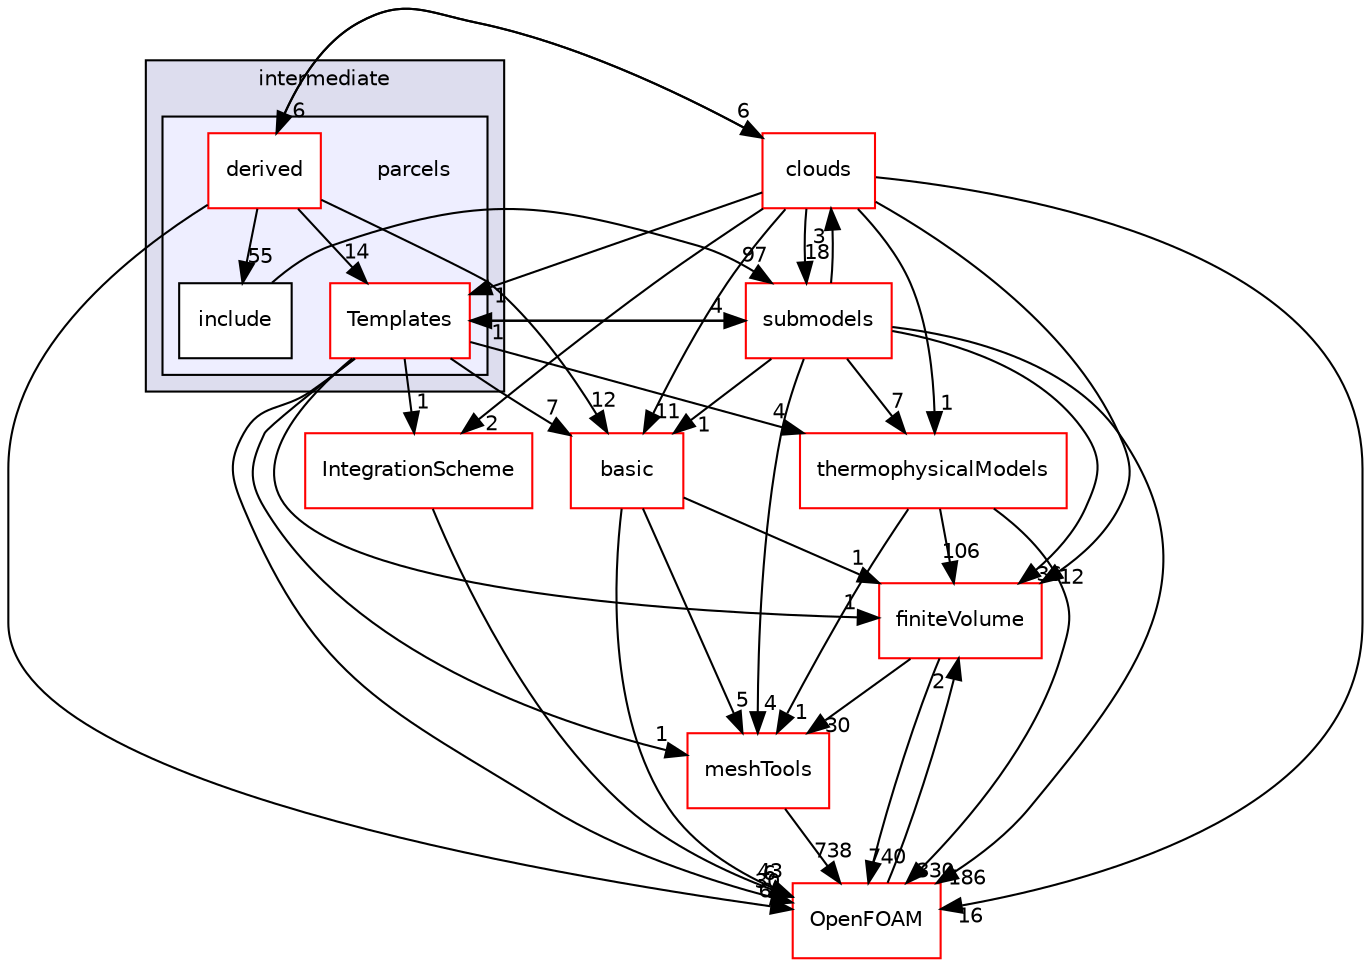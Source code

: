 digraph "src/lagrangian/intermediate/parcels" {
  bgcolor=transparent;
  compound=true
  node [ fontsize="10", fontname="Helvetica"];
  edge [ labelfontsize="10", labelfontname="Helvetica"];
  subgraph clusterdir_d3c32a493136c130c1f0d51f4f35c297 {
    graph [ bgcolor="#ddddee", pencolor="black", label="intermediate" fontname="Helvetica", fontsize="10", URL="dir_d3c32a493136c130c1f0d51f4f35c297.html"]
  subgraph clusterdir_b8d19ddbdf0975644e34192d6313800e {
    graph [ bgcolor="#eeeeff", pencolor="black", label="" URL="dir_b8d19ddbdf0975644e34192d6313800e.html"];
    dir_b8d19ddbdf0975644e34192d6313800e [shape=plaintext label="parcels"];
    dir_d25ce32b8f85f1a08cd016b541e3d76e [shape=box label="derived" color="red" fillcolor="white" style="filled" URL="dir_d25ce32b8f85f1a08cd016b541e3d76e.html"];
    dir_5ad2c1d6ebf0f238b9e7d5151a24f37c [shape=box label="include" color="black" fillcolor="white" style="filled" URL="dir_5ad2c1d6ebf0f238b9e7d5151a24f37c.html"];
    dir_0e9805b96b2bf461314a136059d44950 [shape=box label="Templates" color="red" fillcolor="white" style="filled" URL="dir_0e9805b96b2bf461314a136059d44950.html"];
  }
  }
  dir_9bd15774b555cf7259a6fa18f99fe99b [shape=box label="finiteVolume" color="red" URL="dir_9bd15774b555cf7259a6fa18f99fe99b.html"];
  dir_bdd630a78c14e3d279a2564e7964fc69 [shape=box label="clouds" color="red" URL="dir_bdd630a78c14e3d279a2564e7964fc69.html"];
  dir_ae30ad0bef50cf391b24c614251bb9fd [shape=box label="meshTools" color="red" URL="dir_ae30ad0bef50cf391b24c614251bb9fd.html"];
  dir_2778d089ec5c4f66810b11f753867003 [shape=box label="thermophysicalModels" color="red" URL="dir_2778d089ec5c4f66810b11f753867003.html"];
  dir_c5473ff19b20e6ec4dfe5c310b3778a8 [shape=box label="OpenFOAM" color="red" URL="dir_c5473ff19b20e6ec4dfe5c310b3778a8.html"];
  dir_09df4de2b5aaa842302a6556950f73f6 [shape=box label="IntegrationScheme" color="red" URL="dir_09df4de2b5aaa842302a6556950f73f6.html"];
  dir_584e0ab0901b4327f36f4285cac7f2f8 [shape=box label="basic" color="red" URL="dir_584e0ab0901b4327f36f4285cac7f2f8.html"];
  dir_825de5f87f0ef3ae7d76ccd6a5458244 [shape=box label="submodels" color="red" URL="dir_825de5f87f0ef3ae7d76ccd6a5458244.html"];
  dir_9bd15774b555cf7259a6fa18f99fe99b->dir_ae30ad0bef50cf391b24c614251bb9fd [headlabel="30", labeldistance=1.5 headhref="dir_000892_001804.html"];
  dir_9bd15774b555cf7259a6fa18f99fe99b->dir_c5473ff19b20e6ec4dfe5c310b3778a8 [headlabel="740", labeldistance=1.5 headhref="dir_000892_001950.html"];
  dir_bdd630a78c14e3d279a2564e7964fc69->dir_9bd15774b555cf7259a6fa18f99fe99b [headlabel="12", labeldistance=1.5 headhref="dir_001484_000892.html"];
  dir_bdd630a78c14e3d279a2564e7964fc69->dir_0e9805b96b2bf461314a136059d44950 [headlabel="1", labeldistance=1.5 headhref="dir_001484_001530.html"];
  dir_bdd630a78c14e3d279a2564e7964fc69->dir_2778d089ec5c4f66810b11f753867003 [headlabel="1", labeldistance=1.5 headhref="dir_001484_001233.html"];
  dir_bdd630a78c14e3d279a2564e7964fc69->dir_d25ce32b8f85f1a08cd016b541e3d76e [headlabel="6", labeldistance=1.5 headhref="dir_001484_001513.html"];
  dir_bdd630a78c14e3d279a2564e7964fc69->dir_c5473ff19b20e6ec4dfe5c310b3778a8 [headlabel="16", labeldistance=1.5 headhref="dir_001484_001950.html"];
  dir_bdd630a78c14e3d279a2564e7964fc69->dir_09df4de2b5aaa842302a6556950f73f6 [headlabel="2", labeldistance=1.5 headhref="dir_001484_001505.html"];
  dir_bdd630a78c14e3d279a2564e7964fc69->dir_584e0ab0901b4327f36f4285cac7f2f8 [headlabel="11", labeldistance=1.5 headhref="dir_001484_001419.html"];
  dir_bdd630a78c14e3d279a2564e7964fc69->dir_825de5f87f0ef3ae7d76ccd6a5458244 [headlabel="18", labeldistance=1.5 headhref="dir_001484_001443.html"];
  dir_ae30ad0bef50cf391b24c614251bb9fd->dir_c5473ff19b20e6ec4dfe5c310b3778a8 [headlabel="738", labeldistance=1.5 headhref="dir_001804_001950.html"];
  dir_0e9805b96b2bf461314a136059d44950->dir_9bd15774b555cf7259a6fa18f99fe99b [headlabel="1", labeldistance=1.5 headhref="dir_001530_000892.html"];
  dir_0e9805b96b2bf461314a136059d44950->dir_ae30ad0bef50cf391b24c614251bb9fd [headlabel="1", labeldistance=1.5 headhref="dir_001530_001804.html"];
  dir_0e9805b96b2bf461314a136059d44950->dir_2778d089ec5c4f66810b11f753867003 [headlabel="4", labeldistance=1.5 headhref="dir_001530_001233.html"];
  dir_0e9805b96b2bf461314a136059d44950->dir_c5473ff19b20e6ec4dfe5c310b3778a8 [headlabel="30", labeldistance=1.5 headhref="dir_001530_001950.html"];
  dir_0e9805b96b2bf461314a136059d44950->dir_09df4de2b5aaa842302a6556950f73f6 [headlabel="1", labeldistance=1.5 headhref="dir_001530_001505.html"];
  dir_0e9805b96b2bf461314a136059d44950->dir_584e0ab0901b4327f36f4285cac7f2f8 [headlabel="7", labeldistance=1.5 headhref="dir_001530_001419.html"];
  dir_0e9805b96b2bf461314a136059d44950->dir_825de5f87f0ef3ae7d76ccd6a5458244 [headlabel="4", labeldistance=1.5 headhref="dir_001530_001443.html"];
  dir_2778d089ec5c4f66810b11f753867003->dir_9bd15774b555cf7259a6fa18f99fe99b [headlabel="106", labeldistance=1.5 headhref="dir_001233_000892.html"];
  dir_2778d089ec5c4f66810b11f753867003->dir_ae30ad0bef50cf391b24c614251bb9fd [headlabel="1", labeldistance=1.5 headhref="dir_001233_001804.html"];
  dir_2778d089ec5c4f66810b11f753867003->dir_c5473ff19b20e6ec4dfe5c310b3778a8 [headlabel="330", labeldistance=1.5 headhref="dir_001233_001950.html"];
  dir_d25ce32b8f85f1a08cd016b541e3d76e->dir_bdd630a78c14e3d279a2564e7964fc69 [headlabel="6", labeldistance=1.5 headhref="dir_001513_001484.html"];
  dir_d25ce32b8f85f1a08cd016b541e3d76e->dir_0e9805b96b2bf461314a136059d44950 [headlabel="14", labeldistance=1.5 headhref="dir_001513_001530.html"];
  dir_d25ce32b8f85f1a08cd016b541e3d76e->dir_c5473ff19b20e6ec4dfe5c310b3778a8 [headlabel="6", labeldistance=1.5 headhref="dir_001513_001950.html"];
  dir_d25ce32b8f85f1a08cd016b541e3d76e->dir_5ad2c1d6ebf0f238b9e7d5151a24f37c [headlabel="55", labeldistance=1.5 headhref="dir_001513_001529.html"];
  dir_d25ce32b8f85f1a08cd016b541e3d76e->dir_584e0ab0901b4327f36f4285cac7f2f8 [headlabel="12", labeldistance=1.5 headhref="dir_001513_001419.html"];
  dir_c5473ff19b20e6ec4dfe5c310b3778a8->dir_9bd15774b555cf7259a6fa18f99fe99b [headlabel="2", labeldistance=1.5 headhref="dir_001950_000892.html"];
  dir_5ad2c1d6ebf0f238b9e7d5151a24f37c->dir_825de5f87f0ef3ae7d76ccd6a5458244 [headlabel="97", labeldistance=1.5 headhref="dir_001529_001443.html"];
  dir_09df4de2b5aaa842302a6556950f73f6->dir_c5473ff19b20e6ec4dfe5c310b3778a8 [headlabel="6", labeldistance=1.5 headhref="dir_001505_001950.html"];
  dir_584e0ab0901b4327f36f4285cac7f2f8->dir_9bd15774b555cf7259a6fa18f99fe99b [headlabel="1", labeldistance=1.5 headhref="dir_001419_000892.html"];
  dir_584e0ab0901b4327f36f4285cac7f2f8->dir_ae30ad0bef50cf391b24c614251bb9fd [headlabel="5", labeldistance=1.5 headhref="dir_001419_001804.html"];
  dir_584e0ab0901b4327f36f4285cac7f2f8->dir_c5473ff19b20e6ec4dfe5c310b3778a8 [headlabel="43", labeldistance=1.5 headhref="dir_001419_001950.html"];
  dir_825de5f87f0ef3ae7d76ccd6a5458244->dir_9bd15774b555cf7259a6fa18f99fe99b [headlabel="36", labeldistance=1.5 headhref="dir_001443_000892.html"];
  dir_825de5f87f0ef3ae7d76ccd6a5458244->dir_bdd630a78c14e3d279a2564e7964fc69 [headlabel="3", labeldistance=1.5 headhref="dir_001443_001484.html"];
  dir_825de5f87f0ef3ae7d76ccd6a5458244->dir_ae30ad0bef50cf391b24c614251bb9fd [headlabel="4", labeldistance=1.5 headhref="dir_001443_001804.html"];
  dir_825de5f87f0ef3ae7d76ccd6a5458244->dir_0e9805b96b2bf461314a136059d44950 [headlabel="1", labeldistance=1.5 headhref="dir_001443_001530.html"];
  dir_825de5f87f0ef3ae7d76ccd6a5458244->dir_2778d089ec5c4f66810b11f753867003 [headlabel="7", labeldistance=1.5 headhref="dir_001443_001233.html"];
  dir_825de5f87f0ef3ae7d76ccd6a5458244->dir_c5473ff19b20e6ec4dfe5c310b3778a8 [headlabel="186", labeldistance=1.5 headhref="dir_001443_001950.html"];
  dir_825de5f87f0ef3ae7d76ccd6a5458244->dir_584e0ab0901b4327f36f4285cac7f2f8 [headlabel="1", labeldistance=1.5 headhref="dir_001443_001419.html"];
}
